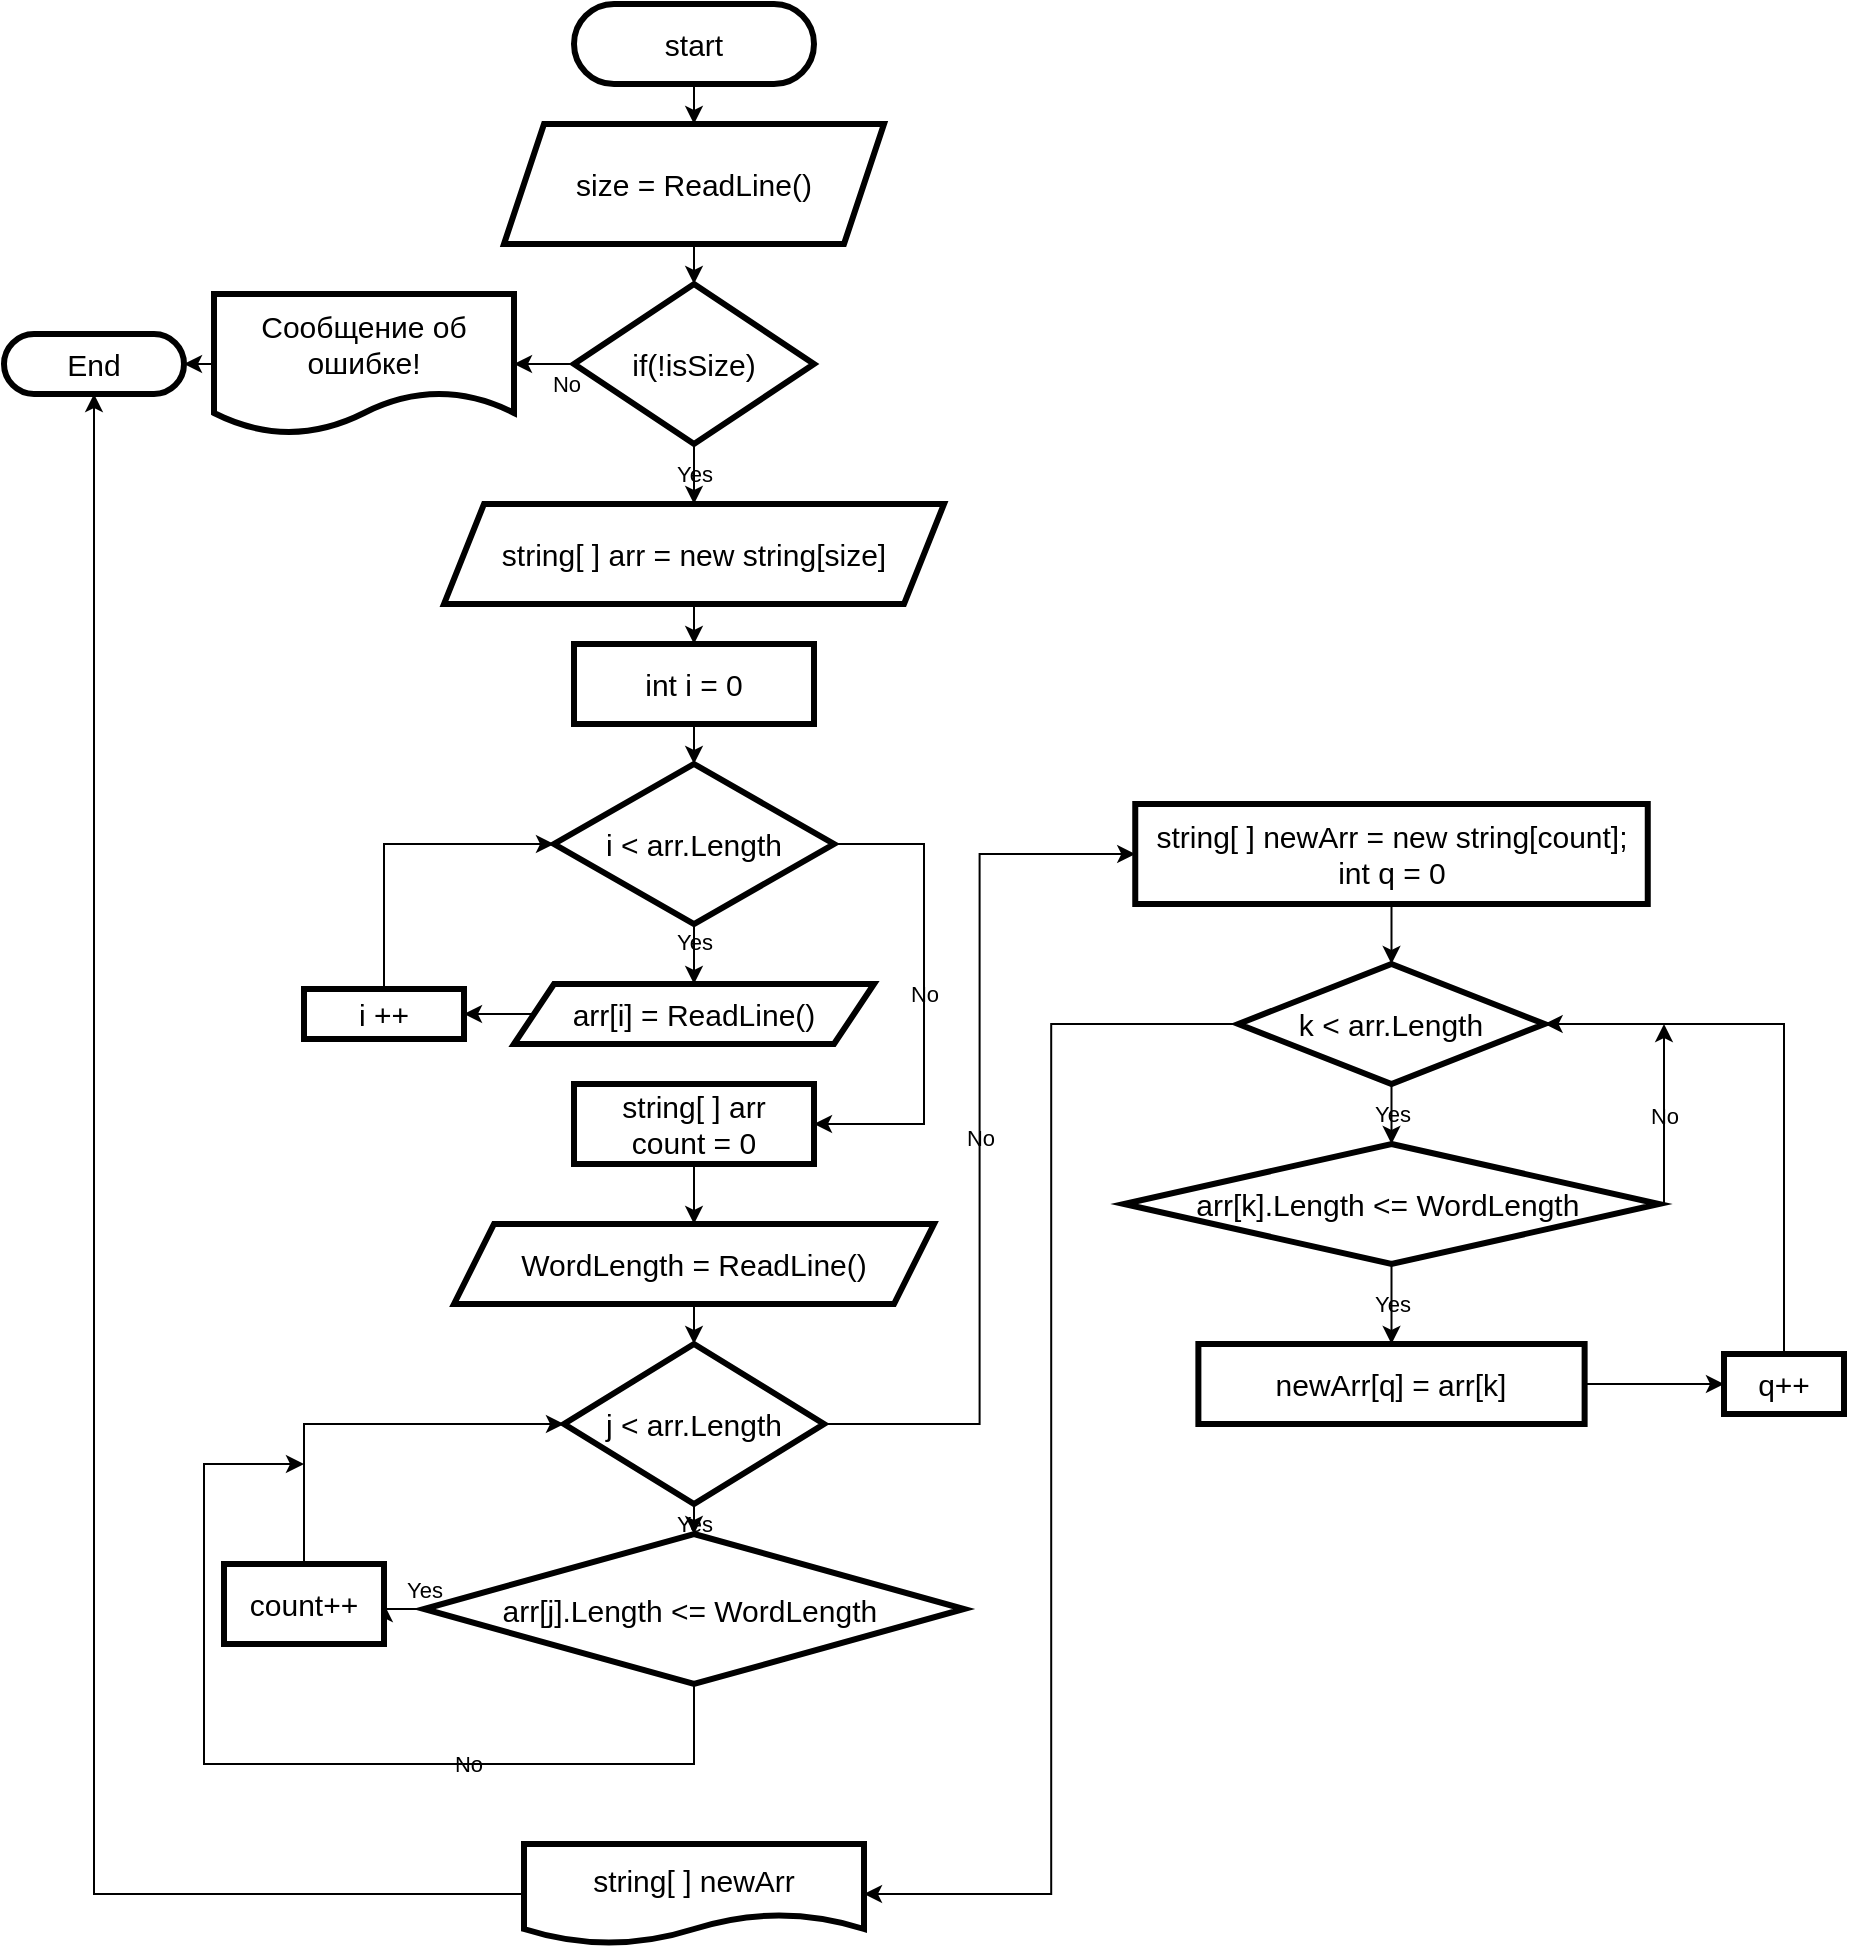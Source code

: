 <mxfile version="21.0.2" type="device"><diagram id="S85H64k8rBTdleAfcEDx" name="Страница 1"><mxGraphModel dx="2049" dy="1137" grid="1" gridSize="10" guides="1" tooltips="1" connect="1" arrows="1" fold="1" page="1" pageScale="1" pageWidth="827" pageHeight="1169" background="#ffffff" math="0" shadow="0"><root><mxCell id="0"/><mxCell id="1" parent="0"/><mxCell id="-VK6K67vb2kG3IxbaMsA-10" style="edgeStyle=orthogonalEdgeStyle;rounded=0;orthogonalLoop=1;jettySize=auto;html=1;exitX=0.5;exitY=1;exitDx=0;exitDy=0;entryX=0.5;entryY=0;entryDx=0;entryDy=0;fontSize=15;labelBackgroundColor=none;strokeColor=#000000;fontColor=#000000;" parent="1" source="-VK6K67vb2kG3IxbaMsA-1" target="-VK6K67vb2kG3IxbaMsA-2" edge="1"><mxGeometry relative="1" as="geometry"/></mxCell><mxCell id="-VK6K67vb2kG3IxbaMsA-1" value="start" style="rounded=1;whiteSpace=wrap;html=1;arcSize=50;fontSize=15;strokeWidth=3;labelBackgroundColor=none;" parent="1" vertex="1"><mxGeometry x="295" y="30" width="120" height="40" as="geometry"/></mxCell><mxCell id="-VK6K67vb2kG3IxbaMsA-11" style="edgeStyle=orthogonalEdgeStyle;rounded=0;orthogonalLoop=1;jettySize=auto;html=1;exitX=0.5;exitY=1;exitDx=0;exitDy=0;entryX=0.5;entryY=0;entryDx=0;entryDy=0;fontSize=15;labelBackgroundColor=none;strokeColor=#000000;fontColor=#000000;" parent="1" source="-VK6K67vb2kG3IxbaMsA-2" target="-VK6K67vb2kG3IxbaMsA-5" edge="1"><mxGeometry relative="1" as="geometry"/></mxCell><mxCell id="-VK6K67vb2kG3IxbaMsA-2" value="size = ReadLine()" style="shape=parallelogram;perimeter=parallelogramPerimeter;whiteSpace=wrap;html=1;fixedSize=1;fontSize=15;strokeWidth=3;labelBackgroundColor=none;" parent="1" vertex="1"><mxGeometry x="260" y="90" width="190" height="60" as="geometry"/></mxCell><mxCell id="-VK6K67vb2kG3IxbaMsA-8" value="No" style="edgeStyle=orthogonalEdgeStyle;rounded=0;orthogonalLoop=1;jettySize=auto;html=1;exitX=0;exitY=0.5;exitDx=0;exitDy=0;entryX=1;entryY=0.5;entryDx=0;entryDy=0;fontSize=11;labelBackgroundColor=none;strokeColor=#000000;fontColor=#000000;" parent="1" source="-VK6K67vb2kG3IxbaMsA-5" target="-VK6K67vb2kG3IxbaMsA-6" edge="1"><mxGeometry x="-0.714" y="10" relative="1" as="geometry"><mxPoint as="offset"/></mxGeometry></mxCell><mxCell id="-VK6K67vb2kG3IxbaMsA-14" value="Yes" style="edgeStyle=orthogonalEdgeStyle;rounded=0;orthogonalLoop=1;jettySize=auto;html=1;exitX=0.5;exitY=1;exitDx=0;exitDy=0;entryX=0.5;entryY=0;entryDx=0;entryDy=0;fontSize=11;labelBackgroundColor=none;strokeColor=#000000;fontColor=#000000;" parent="1" source="-VK6K67vb2kG3IxbaMsA-5" target="-VK6K67vb2kG3IxbaMsA-13" edge="1"><mxGeometry relative="1" as="geometry"/></mxCell><mxCell id="-VK6K67vb2kG3IxbaMsA-5" value="if(!isSize)" style="rhombus;whiteSpace=wrap;html=1;fontSize=15;strokeWidth=3;labelBackgroundColor=none;" parent="1" vertex="1"><mxGeometry x="295" y="170" width="120" height="80" as="geometry"/></mxCell><mxCell id="-VK6K67vb2kG3IxbaMsA-9" style="edgeStyle=orthogonalEdgeStyle;rounded=0;orthogonalLoop=1;jettySize=auto;html=1;exitX=0;exitY=0.5;exitDx=0;exitDy=0;entryX=1;entryY=0.5;entryDx=0;entryDy=0;fontSize=15;labelBackgroundColor=none;strokeColor=#000000;fontColor=#000000;" parent="1" source="-VK6K67vb2kG3IxbaMsA-6" target="-VK6K67vb2kG3IxbaMsA-7" edge="1"><mxGeometry relative="1" as="geometry"/></mxCell><mxCell id="-VK6K67vb2kG3IxbaMsA-6" value="Сообщение об ошибке!" style="shape=document;whiteSpace=wrap;html=1;boundedLbl=1;fontSize=15;strokeWidth=3;labelBackgroundColor=none;" parent="1" vertex="1"><mxGeometry x="115" y="175" width="150" height="70" as="geometry"/></mxCell><mxCell id="-VK6K67vb2kG3IxbaMsA-7" value="End" style="rounded=1;whiteSpace=wrap;html=1;fontSize=15;arcSize=50;strokeWidth=3;labelBackgroundColor=none;" parent="1" vertex="1"><mxGeometry x="10" y="195" width="90" height="30" as="geometry"/></mxCell><mxCell id="-VK6K67vb2kG3IxbaMsA-17" style="edgeStyle=orthogonalEdgeStyle;rounded=0;orthogonalLoop=1;jettySize=auto;html=1;exitX=0.5;exitY=1;exitDx=0;exitDy=0;entryX=0.5;entryY=0;entryDx=0;entryDy=0;fontSize=15;labelBackgroundColor=none;strokeColor=#000000;fontColor=#000000;" parent="1" source="-VK6K67vb2kG3IxbaMsA-13" target="-VK6K67vb2kG3IxbaMsA-16" edge="1"><mxGeometry relative="1" as="geometry"/></mxCell><mxCell id="-VK6K67vb2kG3IxbaMsA-13" value="string[ ] arr = new string[size]" style="shape=parallelogram;perimeter=parallelogramPerimeter;whiteSpace=wrap;html=1;fixedSize=1;fontSize=15;strokeWidth=3;labelBackgroundColor=none;" parent="1" vertex="1"><mxGeometry x="230" y="280" width="250" height="50" as="geometry"/></mxCell><mxCell id="-VK6K67vb2kG3IxbaMsA-19" style="edgeStyle=orthogonalEdgeStyle;rounded=0;orthogonalLoop=1;jettySize=auto;html=1;exitX=0.5;exitY=1;exitDx=0;exitDy=0;entryX=0.5;entryY=0;entryDx=0;entryDy=0;fontSize=15;labelBackgroundColor=none;strokeColor=#000000;fontColor=#000000;" parent="1" source="-VK6K67vb2kG3IxbaMsA-16" target="-VK6K67vb2kG3IxbaMsA-18" edge="1"><mxGeometry relative="1" as="geometry"/></mxCell><mxCell id="-VK6K67vb2kG3IxbaMsA-16" value="int i = 0" style="rounded=0;whiteSpace=wrap;html=1;fontSize=15;strokeWidth=3;labelBackgroundColor=none;" parent="1" vertex="1"><mxGeometry x="295" y="350" width="120" height="40" as="geometry"/></mxCell><mxCell id="-VK6K67vb2kG3IxbaMsA-21" value="Yes" style="edgeStyle=orthogonalEdgeStyle;rounded=0;orthogonalLoop=1;jettySize=auto;html=1;exitX=0.5;exitY=1;exitDx=0;exitDy=0;entryX=0.5;entryY=0;entryDx=0;entryDy=0;fontSize=11;labelBackgroundColor=none;strokeColor=#000000;fontColor=#000000;" parent="1" source="-VK6K67vb2kG3IxbaMsA-18" target="-VK6K67vb2kG3IxbaMsA-68" edge="1"><mxGeometry x="-0.429" relative="1" as="geometry"><mxPoint x="355" y="520" as="targetPoint"/><mxPoint as="offset"/></mxGeometry></mxCell><mxCell id="-VK6K67vb2kG3IxbaMsA-27" value="No" style="edgeStyle=orthogonalEdgeStyle;rounded=0;orthogonalLoop=1;jettySize=auto;html=1;exitX=1;exitY=0.5;exitDx=0;exitDy=0;entryX=1;entryY=0.5;entryDx=0;entryDy=0;fontSize=11;labelBackgroundColor=none;strokeColor=#000000;fontColor=#000000;" parent="1" source="-VK6K67vb2kG3IxbaMsA-18" target="-VK6K67vb2kG3IxbaMsA-28" edge="1"><mxGeometry relative="1" as="geometry"><mxPoint x="510" y="500" as="targetPoint"/><Array as="points"><mxPoint x="470" y="450"/><mxPoint x="470" y="590"/></Array></mxGeometry></mxCell><mxCell id="-VK6K67vb2kG3IxbaMsA-18" value="i &amp;lt; arr.Length" style="rhombus;whiteSpace=wrap;html=1;fontSize=15;strokeWidth=3;labelBackgroundColor=none;" parent="1" vertex="1"><mxGeometry x="285" y="410" width="140" height="80" as="geometry"/></mxCell><mxCell id="-VK6K67vb2kG3IxbaMsA-23" style="edgeStyle=orthogonalEdgeStyle;rounded=0;orthogonalLoop=1;jettySize=auto;html=1;exitX=0;exitY=0.5;exitDx=0;exitDy=0;entryX=1;entryY=0.5;entryDx=0;entryDy=0;fontSize=15;labelBackgroundColor=none;strokeColor=#000000;fontColor=#000000;" parent="1" source="-VK6K67vb2kG3IxbaMsA-68" target="-VK6K67vb2kG3IxbaMsA-22" edge="1"><mxGeometry relative="1" as="geometry"><mxPoint x="275" y="540" as="sourcePoint"/></mxGeometry></mxCell><mxCell id="-VK6K67vb2kG3IxbaMsA-24" style="edgeStyle=orthogonalEdgeStyle;rounded=0;orthogonalLoop=1;jettySize=auto;html=1;exitX=0.5;exitY=0;exitDx=0;exitDy=0;entryX=0;entryY=0.5;entryDx=0;entryDy=0;fontSize=15;labelBackgroundColor=none;strokeColor=#000000;fontColor=#000000;" parent="1" source="-VK6K67vb2kG3IxbaMsA-22" target="-VK6K67vb2kG3IxbaMsA-18" edge="1"><mxGeometry relative="1" as="geometry"/></mxCell><mxCell id="-VK6K67vb2kG3IxbaMsA-22" value="i ++" style="rounded=0;whiteSpace=wrap;html=1;fontSize=15;strokeWidth=3;labelBackgroundColor=none;" parent="1" vertex="1"><mxGeometry x="160" y="522.5" width="80" height="25" as="geometry"/></mxCell><mxCell id="-VK6K67vb2kG3IxbaMsA-69" style="edgeStyle=orthogonalEdgeStyle;rounded=0;orthogonalLoop=1;jettySize=auto;html=1;exitX=0.5;exitY=1;exitDx=0;exitDy=0;entryX=0.5;entryY=0;entryDx=0;entryDy=0;fontSize=15;labelBackgroundColor=none;strokeColor=#000000;fontColor=#000000;" parent="1" source="-VK6K67vb2kG3IxbaMsA-28" target="-VK6K67vb2kG3IxbaMsA-35" edge="1"><mxGeometry relative="1" as="geometry"/></mxCell><mxCell id="-VK6K67vb2kG3IxbaMsA-28" value="string[ ] arr&lt;br&gt;count = 0" style="rounded=0;whiteSpace=wrap;html=1;fontSize=15;strokeWidth=3;labelBackgroundColor=none;" parent="1" vertex="1"><mxGeometry x="295" y="570" width="120" height="40" as="geometry"/></mxCell><mxCell id="-VK6K67vb2kG3IxbaMsA-34" value="&lt;font style=&quot;font-size: 11px;&quot;&gt;Yes&lt;/font&gt;" style="edgeStyle=orthogonalEdgeStyle;rounded=0;orthogonalLoop=1;jettySize=auto;html=1;exitX=0.5;exitY=1;exitDx=0;exitDy=0;entryX=0.5;entryY=0;entryDx=0;entryDy=0;fontSize=15;labelBackgroundColor=none;strokeColor=#000000;fontColor=#000000;" parent="1" source="-VK6K67vb2kG3IxbaMsA-32" target="-VK6K67vb2kG3IxbaMsA-33" edge="1"><mxGeometry relative="1" as="geometry"/></mxCell><mxCell id="-VK6K67vb2kG3IxbaMsA-43" value="No" style="edgeStyle=orthogonalEdgeStyle;rounded=0;orthogonalLoop=1;jettySize=auto;html=1;exitX=1;exitY=0.5;exitDx=0;exitDy=0;entryX=0;entryY=0.5;entryDx=0;entryDy=0;fontSize=11;labelBackgroundColor=none;strokeColor=#000000;fontColor=#000000;" parent="1" source="-VK6K67vb2kG3IxbaMsA-32" target="-VK6K67vb2kG3IxbaMsA-44" edge="1"><mxGeometry relative="1" as="geometry"><mxPoint x="510" y="830" as="targetPoint"/></mxGeometry></mxCell><mxCell id="-VK6K67vb2kG3IxbaMsA-32" value="j &amp;lt; arr.Length" style="rhombus;whiteSpace=wrap;html=1;fontSize=15;strokeWidth=3;labelBackgroundColor=none;" parent="1" vertex="1"><mxGeometry x="290" y="700" width="130" height="80" as="geometry"/></mxCell><mxCell id="-VK6K67vb2kG3IxbaMsA-40" value="Yes" style="edgeStyle=orthogonalEdgeStyle;rounded=0;orthogonalLoop=1;jettySize=auto;html=1;exitX=0;exitY=0.5;exitDx=0;exitDy=0;entryX=1;entryY=0.5;entryDx=0;entryDy=0;fontSize=11;labelBackgroundColor=none;strokeColor=#000000;fontColor=#000000;" parent="1" source="-VK6K67vb2kG3IxbaMsA-33" target="-VK6K67vb2kG3IxbaMsA-39" edge="1"><mxGeometry x="-0.939" y="-10" relative="1" as="geometry"><mxPoint as="offset"/></mxGeometry></mxCell><mxCell id="-VK6K67vb2kG3IxbaMsA-57" value="No" style="edgeStyle=orthogonalEdgeStyle;rounded=0;orthogonalLoop=1;jettySize=auto;html=1;exitX=0.5;exitY=1;exitDx=0;exitDy=0;fontSize=11;labelBackgroundColor=none;strokeColor=#000000;fontColor=#000000;" parent="1" source="-VK6K67vb2kG3IxbaMsA-33" edge="1"><mxGeometry x="-0.37" relative="1" as="geometry"><mxPoint x="160" y="760" as="targetPoint"/><Array as="points"><mxPoint x="355" y="910"/><mxPoint x="110" y="910"/><mxPoint x="110" y="760"/></Array><mxPoint as="offset"/></mxGeometry></mxCell><mxCell id="-VK6K67vb2kG3IxbaMsA-33" value="arr[j].Length &amp;lt;= WordLength&amp;nbsp;" style="rhombus;whiteSpace=wrap;html=1;fontSize=15;strokeWidth=3;labelBackgroundColor=none;" parent="1" vertex="1"><mxGeometry x="220" y="795" width="270" height="75" as="geometry"/></mxCell><mxCell id="-VK6K67vb2kG3IxbaMsA-37" style="edgeStyle=orthogonalEdgeStyle;rounded=0;orthogonalLoop=1;jettySize=auto;html=1;exitX=0.5;exitY=1;exitDx=0;exitDy=0;entryX=0.5;entryY=0;entryDx=0;entryDy=0;fontSize=15;labelBackgroundColor=none;strokeColor=#000000;fontColor=#000000;" parent="1" source="-VK6K67vb2kG3IxbaMsA-35" target="-VK6K67vb2kG3IxbaMsA-32" edge="1"><mxGeometry relative="1" as="geometry"/></mxCell><mxCell id="-VK6K67vb2kG3IxbaMsA-35" value="WordLength = ReadLine()" style="shape=parallelogram;perimeter=parallelogramPerimeter;whiteSpace=wrap;html=1;fixedSize=1;fontSize=15;strokeWidth=3;labelBackgroundColor=none;" parent="1" vertex="1"><mxGeometry x="235" y="640" width="240" height="40" as="geometry"/></mxCell><mxCell id="-VK6K67vb2kG3IxbaMsA-41" style="edgeStyle=orthogonalEdgeStyle;rounded=0;orthogonalLoop=1;jettySize=auto;html=1;exitX=0.5;exitY=0;exitDx=0;exitDy=0;entryX=0;entryY=0.5;entryDx=0;entryDy=0;fontSize=15;labelBackgroundColor=none;strokeColor=#000000;fontColor=#000000;" parent="1" source="-VK6K67vb2kG3IxbaMsA-39" target="-VK6K67vb2kG3IxbaMsA-32" edge="1"><mxGeometry relative="1" as="geometry"/></mxCell><mxCell id="-VK6K67vb2kG3IxbaMsA-39" value="count++" style="rounded=0;whiteSpace=wrap;html=1;fontSize=15;strokeWidth=3;labelBackgroundColor=none;" parent="1" vertex="1"><mxGeometry x="120" y="810" width="80" height="40" as="geometry"/></mxCell><mxCell id="-VK6K67vb2kG3IxbaMsA-48" style="edgeStyle=orthogonalEdgeStyle;rounded=0;orthogonalLoop=1;jettySize=auto;html=1;exitX=0.5;exitY=1;exitDx=0;exitDy=0;entryX=0.5;entryY=0;entryDx=0;entryDy=0;fontSize=15;labelBackgroundColor=none;strokeColor=#000000;fontColor=#000000;" parent="1" source="-VK6K67vb2kG3IxbaMsA-44" target="-VK6K67vb2kG3IxbaMsA-45" edge="1"><mxGeometry relative="1" as="geometry"><mxPoint x="717.5" y="585" as="targetPoint"/></mxGeometry></mxCell><mxCell id="-VK6K67vb2kG3IxbaMsA-44" value="string[ ] newArr = new string[count];&lt;br&gt;int q = 0" style="rounded=0;whiteSpace=wrap;html=1;fontSize=15;strokeWidth=3;labelBackgroundColor=none;" parent="1" vertex="1"><mxGeometry x="575.63" y="430" width="256.25" height="50" as="geometry"/></mxCell><mxCell id="-VK6K67vb2kG3IxbaMsA-51" value="Yes" style="edgeStyle=orthogonalEdgeStyle;rounded=0;orthogonalLoop=1;jettySize=auto;html=1;exitX=0.5;exitY=1;exitDx=0;exitDy=0;entryX=0.5;entryY=0;entryDx=0;entryDy=0;fontSize=11;labelBackgroundColor=none;strokeColor=#000000;fontColor=#000000;" parent="1" source="-VK6K67vb2kG3IxbaMsA-45" target="-VK6K67vb2kG3IxbaMsA-50" edge="1"><mxGeometry relative="1" as="geometry"/></mxCell><mxCell id="-VK6K67vb2kG3IxbaMsA-64" style="edgeStyle=orthogonalEdgeStyle;rounded=0;orthogonalLoop=1;jettySize=auto;html=1;exitX=0;exitY=0.5;exitDx=0;exitDy=0;entryX=1;entryY=0.5;entryDx=0;entryDy=0;fontSize=15;labelBackgroundColor=none;strokeColor=#000000;fontColor=#000000;" parent="1" source="-VK6K67vb2kG3IxbaMsA-45" target="-VK6K67vb2kG3IxbaMsA-61" edge="1"><mxGeometry relative="1" as="geometry"/></mxCell><mxCell id="-VK6K67vb2kG3IxbaMsA-45" value="k &amp;lt; arr.Length" style="rhombus;whiteSpace=wrap;html=1;fontSize=15;strokeWidth=3;labelBackgroundColor=none;" parent="1" vertex="1"><mxGeometry x="627.19" y="510" width="153.12" height="60" as="geometry"/></mxCell><mxCell id="-VK6K67vb2kG3IxbaMsA-56" value="Yes" style="edgeStyle=orthogonalEdgeStyle;rounded=0;orthogonalLoop=1;jettySize=auto;html=1;exitX=0.5;exitY=1;exitDx=0;exitDy=0;entryX=0.5;entryY=0;entryDx=0;entryDy=0;fontSize=11;labelBackgroundColor=none;strokeColor=#000000;fontColor=#000000;" parent="1" source="-VK6K67vb2kG3IxbaMsA-50" target="-VK6K67vb2kG3IxbaMsA-52" edge="1"><mxGeometry relative="1" as="geometry"/></mxCell><mxCell id="-VK6K67vb2kG3IxbaMsA-50" value="arr[k].Length &amp;lt;= WordLength&amp;nbsp;" style="rhombus;whiteSpace=wrap;html=1;fontSize=15;strokeWidth=3;labelBackgroundColor=none;" parent="1" vertex="1"><mxGeometry x="570.01" y="600" width="267.5" height="60" as="geometry"/></mxCell><mxCell id="-VK6K67vb2kG3IxbaMsA-58" style="edgeStyle=orthogonalEdgeStyle;rounded=0;orthogonalLoop=1;jettySize=auto;html=1;exitX=1;exitY=0.5;exitDx=0;exitDy=0;entryX=0;entryY=0.5;entryDx=0;entryDy=0;fontSize=11;labelBackgroundColor=none;strokeColor=#000000;fontColor=#000000;" parent="1" source="-VK6K67vb2kG3IxbaMsA-52" target="-VK6K67vb2kG3IxbaMsA-53" edge="1"><mxGeometry relative="1" as="geometry"/></mxCell><mxCell id="-VK6K67vb2kG3IxbaMsA-52" value="newArr[q] = arr[k]" style="rounded=0;whiteSpace=wrap;html=1;fontSize=15;strokeWidth=3;labelBackgroundColor=none;" parent="1" vertex="1"><mxGeometry x="607.19" y="700" width="193.12" height="40" as="geometry"/></mxCell><mxCell id="-VK6K67vb2kG3IxbaMsA-59" style="edgeStyle=orthogonalEdgeStyle;rounded=0;orthogonalLoop=1;jettySize=auto;html=1;exitX=0.5;exitY=0;exitDx=0;exitDy=0;entryX=1;entryY=0.5;entryDx=0;entryDy=0;fontSize=11;labelBackgroundColor=none;strokeColor=#000000;fontColor=#000000;" parent="1" source="-VK6K67vb2kG3IxbaMsA-53" target="-VK6K67vb2kG3IxbaMsA-45" edge="1"><mxGeometry relative="1" as="geometry"/></mxCell><mxCell id="-VK6K67vb2kG3IxbaMsA-53" value="q++" style="rounded=0;whiteSpace=wrap;html=1;fontSize=15;strokeWidth=3;labelBackgroundColor=none;" parent="1" vertex="1"><mxGeometry x="870" y="705" width="60" height="30" as="geometry"/></mxCell><mxCell id="-VK6K67vb2kG3IxbaMsA-67" style="edgeStyle=orthogonalEdgeStyle;rounded=0;orthogonalLoop=1;jettySize=auto;html=1;exitX=0;exitY=0.5;exitDx=0;exitDy=0;entryX=0.5;entryY=1;entryDx=0;entryDy=0;fontSize=15;labelBackgroundColor=none;strokeColor=#000000;fontColor=#000000;" parent="1" source="-VK6K67vb2kG3IxbaMsA-61" target="-VK6K67vb2kG3IxbaMsA-7" edge="1"><mxGeometry relative="1" as="geometry"/></mxCell><mxCell id="-VK6K67vb2kG3IxbaMsA-61" value="string[ ] newArr" style="shape=document;whiteSpace=wrap;html=1;boundedLbl=1;fontSize=15;strokeWidth=3;labelBackgroundColor=none;" parent="1" vertex="1"><mxGeometry x="270" y="950" width="170" height="50" as="geometry"/></mxCell><mxCell id="-VK6K67vb2kG3IxbaMsA-68" value="&lt;span style=&quot;font-family: Helvetica; font-size: 15px; font-style: normal; font-variant-ligatures: normal; font-variant-caps: normal; font-weight: 400; letter-spacing: normal; orphans: 2; text-align: center; text-indent: 0px; text-transform: none; widows: 2; word-spacing: 0px; -webkit-text-stroke-width: 0px; text-decoration-thickness: initial; text-decoration-style: initial; text-decoration-color: initial; float: none; display: inline !important;&quot;&gt;arr[i] = ReadLine()&lt;/span&gt;" style="shape=parallelogram;perimeter=parallelogramPerimeter;whiteSpace=wrap;html=1;fixedSize=1;fontSize=15;strokeWidth=3;labelBackgroundColor=none;" parent="1" vertex="1"><mxGeometry x="265" y="520" width="180" height="30" as="geometry"/></mxCell><mxCell id="-VK6K67vb2kG3IxbaMsA-60" value="No" style="edgeStyle=orthogonalEdgeStyle;rounded=0;orthogonalLoop=1;jettySize=auto;html=1;exitX=1;exitY=0.5;exitDx=0;exitDy=0;fontSize=11;labelBackgroundColor=none;strokeColor=#000000;fontColor=#000000;fontStyle=0" parent="1" source="-VK6K67vb2kG3IxbaMsA-50" edge="1"><mxGeometry x="0.002" relative="1" as="geometry"><mxPoint x="840" y="540" as="targetPoint"/><Array as="points"><mxPoint x="840" y="630"/></Array><mxPoint as="offset"/></mxGeometry></mxCell></root></mxGraphModel></diagram></mxfile>